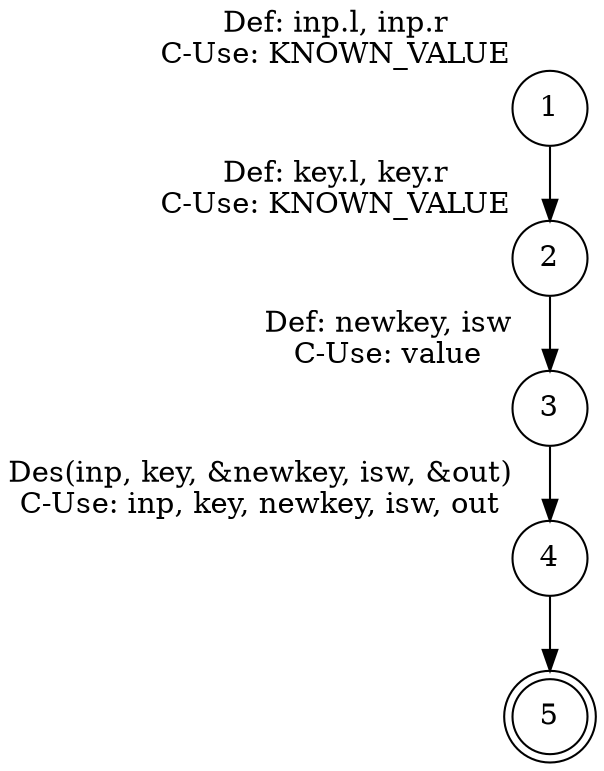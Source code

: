 digraph main {
    rankdir=TB;
    node [shape=circle];
    
    1 [label="1", xlabel="Def: inp.l, inp.r\nC-Use: KNOWN_VALUE"];
    2 [label="2", xlabel="Def: key.l, key.r\nC-Use: KNOWN_VALUE"];
    3 [label="3", xlabel="Def: newkey, isw\nC-Use: value"];
    4 [label="4", xlabel="Des(inp, key, &newkey, isw, &out)\nC-Use: inp, key, newkey, isw, out"];
    5 [label="5", shape=doublecircle];
    
    1 -> 2;
    2 -> 3;
    3 -> 4;
    4 -> 5;
}